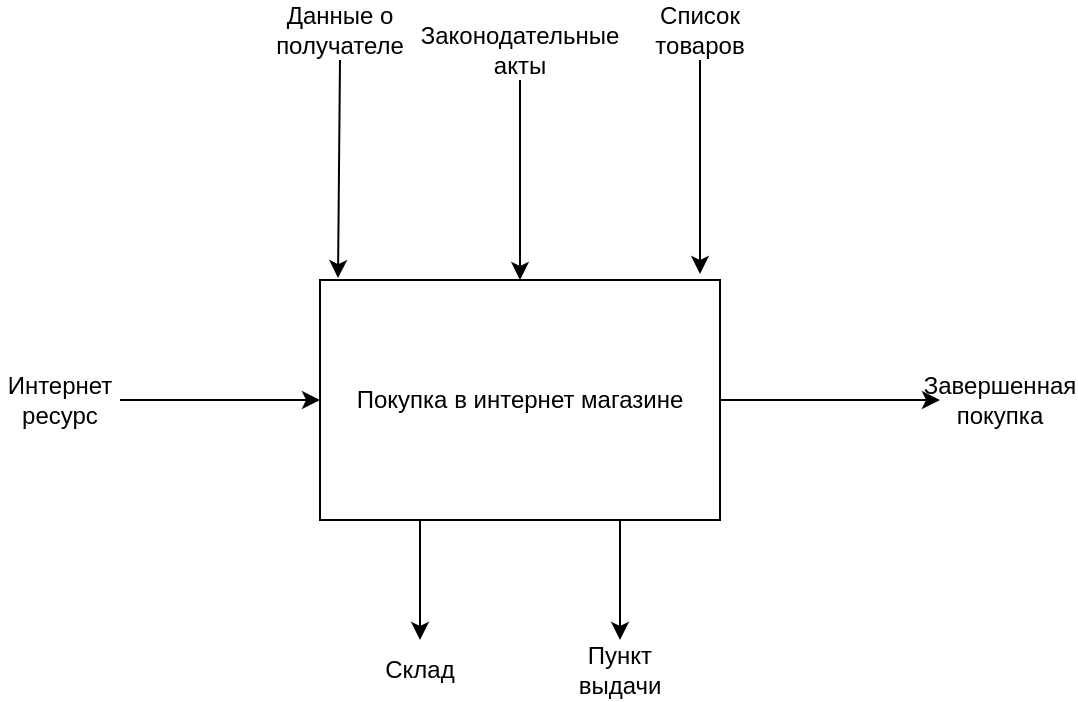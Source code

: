 <mxfile version="23.1.5" type="device" pages="7">
  <diagram name="Страница — 1" id="sG0rOF42NPcL3b9nKbMM">
    <mxGraphModel dx="954" dy="674" grid="1" gridSize="10" guides="1" tooltips="1" connect="1" arrows="1" fold="1" page="1" pageScale="1" pageWidth="827" pageHeight="1169" math="0" shadow="0">
      <root>
        <mxCell id="0" />
        <mxCell id="1" parent="0" />
        <mxCell id="MUXa23H2kUHQtUJH377p-12" style="edgeStyle=orthogonalEdgeStyle;rounded=0;orthogonalLoop=1;jettySize=auto;html=1;exitX=0.25;exitY=1;exitDx=0;exitDy=0;entryX=0.5;entryY=0;entryDx=0;entryDy=0;" parent="1" source="MUXa23H2kUHQtUJH377p-1" target="MUXa23H2kUHQtUJH377p-5" edge="1">
          <mxGeometry relative="1" as="geometry" />
        </mxCell>
        <mxCell id="MUXa23H2kUHQtUJH377p-17" style="edgeStyle=orthogonalEdgeStyle;rounded=0;orthogonalLoop=1;jettySize=auto;html=1;exitX=0.75;exitY=1;exitDx=0;exitDy=0;entryX=0.5;entryY=0;entryDx=0;entryDy=0;" parent="1" source="MUXa23H2kUHQtUJH377p-1" target="MUXa23H2kUHQtUJH377p-16" edge="1">
          <mxGeometry relative="1" as="geometry" />
        </mxCell>
        <mxCell id="MUXa23H2kUHQtUJH377p-19" style="edgeStyle=orthogonalEdgeStyle;rounded=0;orthogonalLoop=1;jettySize=auto;html=1;exitX=1;exitY=0.5;exitDx=0;exitDy=0;entryX=0;entryY=0.5;entryDx=0;entryDy=0;" parent="1" source="MUXa23H2kUHQtUJH377p-1" target="MUXa23H2kUHQtUJH377p-18" edge="1">
          <mxGeometry relative="1" as="geometry" />
        </mxCell>
        <mxCell id="MUXa23H2kUHQtUJH377p-1" value="Покупка в интернет магазине" style="rounded=0;whiteSpace=wrap;html=1;" parent="1" vertex="1">
          <mxGeometry x="270" y="260" width="200" height="120" as="geometry" />
        </mxCell>
        <mxCell id="MUXa23H2kUHQtUJH377p-2" value="" style="endArrow=classic;html=1;rounded=0;exitX=0.5;exitY=1;exitDx=0;exitDy=0;entryX=0.95;entryY=-0.025;entryDx=0;entryDy=0;entryPerimeter=0;" parent="1" source="MUXa23H2kUHQtUJH377p-3" target="MUXa23H2kUHQtUJH377p-1" edge="1">
          <mxGeometry width="50" height="50" relative="1" as="geometry">
            <mxPoint x="460" y="170" as="sourcePoint" />
            <mxPoint x="600" y="170" as="targetPoint" />
          </mxGeometry>
        </mxCell>
        <mxCell id="MUXa23H2kUHQtUJH377p-3" value="Список товаров" style="text;html=1;align=center;verticalAlign=middle;whiteSpace=wrap;rounded=0;" parent="1" vertex="1">
          <mxGeometry x="430" y="120" width="60" height="30" as="geometry" />
        </mxCell>
        <mxCell id="MUXa23H2kUHQtUJH377p-5" value="Склад" style="text;html=1;align=center;verticalAlign=middle;whiteSpace=wrap;rounded=0;" parent="1" vertex="1">
          <mxGeometry x="290" y="440" width="60" height="30" as="geometry" />
        </mxCell>
        <mxCell id="MUXa23H2kUHQtUJH377p-8" value="" style="endArrow=classic;html=1;rounded=0;exitX=0.5;exitY=1;exitDx=0;exitDy=0;entryX=0.045;entryY=-0.008;entryDx=0;entryDy=0;entryPerimeter=0;" parent="1" source="MUXa23H2kUHQtUJH377p-9" target="MUXa23H2kUHQtUJH377p-1" edge="1">
          <mxGeometry width="50" height="50" relative="1" as="geometry">
            <mxPoint x="210" y="210" as="sourcePoint" />
            <mxPoint x="350" y="210" as="targetPoint" />
          </mxGeometry>
        </mxCell>
        <mxCell id="MUXa23H2kUHQtUJH377p-9" value="Данные о получателе" style="text;html=1;align=center;verticalAlign=middle;whiteSpace=wrap;rounded=0;" parent="1" vertex="1">
          <mxGeometry x="250" y="120" width="60" height="30" as="geometry" />
        </mxCell>
        <mxCell id="MUXa23H2kUHQtUJH377p-14" value="Законодательные акты" style="text;html=1;align=center;verticalAlign=middle;whiteSpace=wrap;rounded=0;" parent="1" vertex="1">
          <mxGeometry x="340" y="130" width="60" height="30" as="geometry" />
        </mxCell>
        <mxCell id="MUXa23H2kUHQtUJH377p-15" style="edgeStyle=orthogonalEdgeStyle;rounded=0;orthogonalLoop=1;jettySize=auto;html=1;exitX=0.5;exitY=1;exitDx=0;exitDy=0;entryX=0.5;entryY=0;entryDx=0;entryDy=0;" parent="1" source="MUXa23H2kUHQtUJH377p-14" target="MUXa23H2kUHQtUJH377p-1" edge="1">
          <mxGeometry relative="1" as="geometry">
            <mxPoint x="300" y="260" as="targetPoint" />
          </mxGeometry>
        </mxCell>
        <mxCell id="MUXa23H2kUHQtUJH377p-16" value="Пункт выдачи" style="text;html=1;align=center;verticalAlign=middle;whiteSpace=wrap;rounded=0;" parent="1" vertex="1">
          <mxGeometry x="390" y="440" width="60" height="30" as="geometry" />
        </mxCell>
        <mxCell id="MUXa23H2kUHQtUJH377p-18" value="Завершенная покупка" style="text;html=1;align=center;verticalAlign=middle;whiteSpace=wrap;rounded=0;" parent="1" vertex="1">
          <mxGeometry x="580" y="305" width="60" height="30" as="geometry" />
        </mxCell>
        <mxCell id="MUXa23H2kUHQtUJH377p-21" style="edgeStyle=orthogonalEdgeStyle;rounded=0;orthogonalLoop=1;jettySize=auto;html=1;exitX=1;exitY=0.5;exitDx=0;exitDy=0;entryX=0;entryY=0.5;entryDx=0;entryDy=0;" parent="1" source="MUXa23H2kUHQtUJH377p-20" target="MUXa23H2kUHQtUJH377p-1" edge="1">
          <mxGeometry relative="1" as="geometry" />
        </mxCell>
        <mxCell id="MUXa23H2kUHQtUJH377p-20" value="Интернет ресурс" style="text;html=1;align=center;verticalAlign=middle;whiteSpace=wrap;rounded=0;" parent="1" vertex="1">
          <mxGeometry x="110" y="305" width="60" height="30" as="geometry" />
        </mxCell>
      </root>
    </mxGraphModel>
  </diagram>
  <diagram id="7T93QhD2hqo1IL5PQM4m" name="А0">
    <mxGraphModel dx="954" dy="674" grid="1" gridSize="10" guides="1" tooltips="1" connect="1" arrows="1" fold="1" page="1" pageScale="1" pageWidth="827" pageHeight="1169" math="0" shadow="0">
      <root>
        <mxCell id="0" />
        <mxCell id="1" parent="0" />
        <mxCell id="I7u360n4vH4PX3zv-Jyt-4" style="edgeStyle=orthogonalEdgeStyle;rounded=0;orthogonalLoop=1;jettySize=auto;html=1;" edge="1" parent="1" source="MN0_EktWlQDbtMnL071b-1" target="I7u360n4vH4PX3zv-Jyt-3">
          <mxGeometry relative="1" as="geometry" />
        </mxCell>
        <mxCell id="MN0_EktWlQDbtMnL071b-1" value="Создание интернет магазина" style="rounded=0;whiteSpace=wrap;html=1;" vertex="1" parent="1">
          <mxGeometry x="340" y="310" width="130" height="70" as="geometry" />
        </mxCell>
        <mxCell id="MN0_EktWlQDbtMnL071b-4" style="edgeStyle=orthogonalEdgeStyle;rounded=0;orthogonalLoop=1;jettySize=auto;html=1;" edge="1" parent="1" source="MN0_EktWlQDbtMnL071b-3" target="MN0_EktWlQDbtMnL071b-1">
          <mxGeometry relative="1" as="geometry" />
        </mxCell>
        <mxCell id="MN0_EktWlQDbtMnL071b-3" value="Клиент" style="text;html=1;align=center;verticalAlign=middle;whiteSpace=wrap;rounded=0;" vertex="1" parent="1">
          <mxGeometry x="210" y="330" width="60" height="30" as="geometry" />
        </mxCell>
        <mxCell id="I7u360n4vH4PX3zv-Jyt-2" style="edgeStyle=orthogonalEdgeStyle;rounded=0;orthogonalLoop=1;jettySize=auto;html=1;" edge="1" parent="1" source="I7u360n4vH4PX3zv-Jyt-1" target="MN0_EktWlQDbtMnL071b-1">
          <mxGeometry relative="1" as="geometry" />
        </mxCell>
        <mxCell id="I7u360n4vH4PX3zv-Jyt-1" value="Техническое задание" style="text;html=1;align=center;verticalAlign=middle;whiteSpace=wrap;rounded=0;" vertex="1" parent="1">
          <mxGeometry x="375" y="200" width="60" height="30" as="geometry" />
        </mxCell>
        <mxCell id="I7u360n4vH4PX3zv-Jyt-3" value="Работающее на сервере веб приложение" style="text;html=1;align=center;verticalAlign=middle;whiteSpace=wrap;rounded=0;" vertex="1" parent="1">
          <mxGeometry x="540" y="330" width="60" height="30" as="geometry" />
        </mxCell>
        <mxCell id="I7u360n4vH4PX3zv-Jyt-5" value="Команда разработчиков" style="text;html=1;align=center;verticalAlign=middle;whiteSpace=wrap;rounded=0;" vertex="1" parent="1">
          <mxGeometry x="327.5" y="410" width="60" height="30" as="geometry" />
        </mxCell>
        <mxCell id="I7u360n4vH4PX3zv-Jyt-9" style="edgeStyle=orthogonalEdgeStyle;rounded=0;orthogonalLoop=1;jettySize=auto;html=1;exitX=0.5;exitY=0;exitDx=0;exitDy=0;entryX=0.5;entryY=1;entryDx=0;entryDy=0;" edge="1" parent="1" source="I7u360n4vH4PX3zv-Jyt-6" target="MN0_EktWlQDbtMnL071b-1">
          <mxGeometry relative="1" as="geometry" />
        </mxCell>
        <mxCell id="I7u360n4vH4PX3zv-Jyt-6" value="Домен" style="text;html=1;align=center;verticalAlign=middle;whiteSpace=wrap;rounded=0;" vertex="1" parent="1">
          <mxGeometry x="375" y="450" width="60" height="30" as="geometry" />
        </mxCell>
        <mxCell id="I7u360n4vH4PX3zv-Jyt-7" value="Сервер" style="text;html=1;align=center;verticalAlign=middle;whiteSpace=wrap;rounded=0;" vertex="1" parent="1">
          <mxGeometry x="414" y="440" width="60" height="20" as="geometry" />
        </mxCell>
        <mxCell id="I7u360n4vH4PX3zv-Jyt-8" style="edgeStyle=orthogonalEdgeStyle;rounded=0;orthogonalLoop=1;jettySize=auto;html=1;exitX=0.5;exitY=0;exitDx=0;exitDy=0;entryX=0.131;entryY=1.029;entryDx=0;entryDy=0;entryPerimeter=0;" edge="1" parent="1" source="I7u360n4vH4PX3zv-Jyt-5" target="MN0_EktWlQDbtMnL071b-1">
          <mxGeometry relative="1" as="geometry" />
        </mxCell>
        <mxCell id="I7u360n4vH4PX3zv-Jyt-10" style="edgeStyle=orthogonalEdgeStyle;rounded=0;orthogonalLoop=1;jettySize=auto;html=1;" edge="1" parent="1" source="I7u360n4vH4PX3zv-Jyt-7">
          <mxGeometry relative="1" as="geometry">
            <mxPoint x="444" y="380" as="targetPoint" />
          </mxGeometry>
        </mxCell>
      </root>
    </mxGraphModel>
  </diagram>
  <diagram id="PyCDssNIw2DghAW2EIXF" name="ТЗ">
    <mxGraphModel dx="954" dy="674" grid="1" gridSize="10" guides="1" tooltips="1" connect="1" arrows="1" fold="1" page="1" pageScale="1" pageWidth="827" pageHeight="1169" math="0" shadow="0">
      <root>
        <mxCell id="0" />
        <mxCell id="1" parent="0" />
        <mxCell id="YC7w2asUCDnCVeQz5ZhJ-7" style="edgeStyle=orthogonalEdgeStyle;rounded=0;orthogonalLoop=1;jettySize=auto;html=1;exitX=1;exitY=0.5;exitDx=0;exitDy=0;entryX=0;entryY=0.5;entryDx=0;entryDy=0;" edge="1" parent="1" source="YC7w2asUCDnCVeQz5ZhJ-1" target="YC7w2asUCDnCVeQz5ZhJ-6">
          <mxGeometry relative="1" as="geometry" />
        </mxCell>
        <mxCell id="YC7w2asUCDnCVeQz5ZhJ-1" value="Создание технического задания" style="rounded=0;whiteSpace=wrap;html=1;" vertex="1" parent="1">
          <mxGeometry x="350" y="320" width="120" height="60" as="geometry" />
        </mxCell>
        <mxCell id="YC7w2asUCDnCVeQz5ZhJ-3" style="edgeStyle=orthogonalEdgeStyle;rounded=0;orthogonalLoop=1;jettySize=auto;html=1;" edge="1" parent="1" source="YC7w2asUCDnCVeQz5ZhJ-2" target="YC7w2asUCDnCVeQz5ZhJ-1">
          <mxGeometry relative="1" as="geometry" />
        </mxCell>
        <mxCell id="YC7w2asUCDnCVeQz5ZhJ-2" value="Идея" style="text;html=1;align=center;verticalAlign=middle;whiteSpace=wrap;rounded=0;" vertex="1" parent="1">
          <mxGeometry x="210" y="335" width="60" height="30" as="geometry" />
        </mxCell>
        <mxCell id="YC7w2asUCDnCVeQz5ZhJ-5" style="edgeStyle=orthogonalEdgeStyle;rounded=0;orthogonalLoop=1;jettySize=auto;html=1;" edge="1" parent="1" source="YC7w2asUCDnCVeQz5ZhJ-4" target="YC7w2asUCDnCVeQz5ZhJ-1">
          <mxGeometry relative="1" as="geometry" />
        </mxCell>
        <mxCell id="YC7w2asUCDnCVeQz5ZhJ-4" value="Спецификации" style="text;html=1;align=center;verticalAlign=middle;whiteSpace=wrap;rounded=0;" vertex="1" parent="1">
          <mxGeometry x="380" y="230" width="60" height="30" as="geometry" />
        </mxCell>
        <mxCell id="YC7w2asUCDnCVeQz5ZhJ-6" value="Техническое задание" style="text;html=1;align=center;verticalAlign=middle;whiteSpace=wrap;rounded=0;" vertex="1" parent="1">
          <mxGeometry x="510" y="335" width="60" height="30" as="geometry" />
        </mxCell>
        <mxCell id="chdzlsD8fTzSjO17S3hF-1" value="Заказчик" style="text;html=1;align=center;verticalAlign=middle;whiteSpace=wrap;rounded=0;" vertex="1" parent="1">
          <mxGeometry x="340" y="420" width="60" height="30" as="geometry" />
        </mxCell>
        <mxCell id="chdzlsD8fTzSjO17S3hF-2" style="edgeStyle=orthogonalEdgeStyle;rounded=0;orthogonalLoop=1;jettySize=auto;html=1;exitX=0.5;exitY=0;exitDx=0;exitDy=0;entryX=0.75;entryY=1;entryDx=0;entryDy=0;" edge="1" parent="1" source="chdzlsD8fTzSjO17S3hF-3">
          <mxGeometry relative="1" as="geometry">
            <mxPoint x="440" y="380" as="targetPoint" />
          </mxGeometry>
        </mxCell>
        <mxCell id="chdzlsD8fTzSjO17S3hF-3" value="Компьютер" style="text;html=1;align=center;verticalAlign=middle;whiteSpace=wrap;rounded=0;" vertex="1" parent="1">
          <mxGeometry x="410" y="420" width="60" height="30" as="geometry" />
        </mxCell>
        <mxCell id="chdzlsD8fTzSjO17S3hF-4" style="edgeStyle=orthogonalEdgeStyle;rounded=0;orthogonalLoop=1;jettySize=auto;html=1;exitX=0.5;exitY=0;exitDx=0;exitDy=0;entryX=0.15;entryY=1.017;entryDx=0;entryDy=0;entryPerimeter=0;" edge="1" parent="1" source="chdzlsD8fTzSjO17S3hF-1">
          <mxGeometry relative="1" as="geometry">
            <mxPoint x="368" y="381" as="targetPoint" />
          </mxGeometry>
        </mxCell>
      </root>
    </mxGraphModel>
  </diagram>
  <diagram id="AI-NLky92oKXz_i893Rm" name="Поиск команды">
    <mxGraphModel dx="954" dy="674" grid="1" gridSize="10" guides="1" tooltips="1" connect="1" arrows="1" fold="1" page="1" pageScale="1" pageWidth="827" pageHeight="1169" math="0" shadow="0">
      <root>
        <mxCell id="0" />
        <mxCell id="1" parent="0" />
        <mxCell id="DQriCM_q2D_32bTZ1f1Y-2" style="edgeStyle=orthogonalEdgeStyle;rounded=0;orthogonalLoop=1;jettySize=auto;html=1;" edge="1" parent="1" source="lzS6MJbOu34mE-cEpHMp-1" target="DQriCM_q2D_32bTZ1f1Y-1">
          <mxGeometry relative="1" as="geometry" />
        </mxCell>
        <mxCell id="lzS6MJbOu34mE-cEpHMp-1" value="Поиск команды разработчиков" style="rounded=0;whiteSpace=wrap;html=1;" vertex="1" parent="1">
          <mxGeometry x="350" y="320" width="120" height="60" as="geometry" />
        </mxCell>
        <mxCell id="lzS6MJbOu34mE-cEpHMp-3" value="Техническое задание" style="text;html=1;align=center;verticalAlign=middle;whiteSpace=wrap;rounded=0;" vertex="1" parent="1">
          <mxGeometry x="200" y="335" width="60" height="30" as="geometry" />
        </mxCell>
        <mxCell id="lzS6MJbOu34mE-cEpHMp-7" style="edgeStyle=orthogonalEdgeStyle;rounded=0;orthogonalLoop=1;jettySize=auto;html=1;" edge="1" parent="1" source="lzS6MJbOu34mE-cEpHMp-3">
          <mxGeometry relative="1" as="geometry">
            <mxPoint x="350" y="350" as="targetPoint" />
          </mxGeometry>
        </mxCell>
        <mxCell id="lzS6MJbOu34mE-cEpHMp-11" style="edgeStyle=orthogonalEdgeStyle;rounded=0;orthogonalLoop=1;jettySize=auto;html=1;entryX=0.25;entryY=1;entryDx=0;entryDy=0;" edge="1" parent="1" source="lzS6MJbOu34mE-cEpHMp-8" target="lzS6MJbOu34mE-cEpHMp-1">
          <mxGeometry relative="1" as="geometry" />
        </mxCell>
        <mxCell id="lzS6MJbOu34mE-cEpHMp-8" value="Рекрутер" style="text;html=1;align=center;verticalAlign=middle;whiteSpace=wrap;rounded=0;" vertex="1" parent="1">
          <mxGeometry x="350" y="420" width="60" height="30" as="geometry" />
        </mxCell>
        <mxCell id="lzS6MJbOu34mE-cEpHMp-9" value="Юрист" style="text;html=1;align=center;verticalAlign=middle;whiteSpace=wrap;rounded=0;" vertex="1" parent="1">
          <mxGeometry x="430" y="420" width="60" height="30" as="geometry" />
        </mxCell>
        <mxCell id="lzS6MJbOu34mE-cEpHMp-13" style="edgeStyle=orthogonalEdgeStyle;rounded=0;orthogonalLoop=1;jettySize=auto;html=1;entryX=0.5;entryY=0;entryDx=0;entryDy=0;" edge="1" parent="1" source="lzS6MJbOu34mE-cEpHMp-10" target="lzS6MJbOu34mE-cEpHMp-1">
          <mxGeometry relative="1" as="geometry" />
        </mxCell>
        <mxCell id="lzS6MJbOu34mE-cEpHMp-10" value="Трудовой кодекс РФ" style="text;html=1;align=center;verticalAlign=middle;whiteSpace=wrap;rounded=0;" vertex="1" parent="1">
          <mxGeometry x="375" y="250" width="70" height="30" as="geometry" />
        </mxCell>
        <mxCell id="lzS6MJbOu34mE-cEpHMp-12" style="edgeStyle=orthogonalEdgeStyle;rounded=0;orthogonalLoop=1;jettySize=auto;html=1;entryX=0.917;entryY=1;entryDx=0;entryDy=0;entryPerimeter=0;" edge="1" parent="1" source="lzS6MJbOu34mE-cEpHMp-9" target="lzS6MJbOu34mE-cEpHMp-1">
          <mxGeometry relative="1" as="geometry" />
        </mxCell>
        <mxCell id="DQriCM_q2D_32bTZ1f1Y-1" value="Договор найма" style="text;html=1;align=center;verticalAlign=middle;whiteSpace=wrap;rounded=0;" vertex="1" parent="1">
          <mxGeometry x="540" y="335" width="60" height="30" as="geometry" />
        </mxCell>
      </root>
    </mxGraphModel>
  </diagram>
  <diagram id="13w4tOtB9CydlWovUXFL" name="Деплой">
    <mxGraphModel dx="954" dy="674" grid="1" gridSize="10" guides="1" tooltips="1" connect="1" arrows="1" fold="1" page="1" pageScale="1" pageWidth="827" pageHeight="1169" math="0" shadow="0">
      <root>
        <mxCell id="0" />
        <mxCell id="1" parent="0" />
        <mxCell id="hMdVCz0BIfcQY0uHDuCm-9" style="edgeStyle=orthogonalEdgeStyle;rounded=0;orthogonalLoop=1;jettySize=auto;html=1;exitX=1;exitY=0.5;exitDx=0;exitDy=0;" edge="1" parent="1" source="hMdVCz0BIfcQY0uHDuCm-1" target="hMdVCz0BIfcQY0uHDuCm-7">
          <mxGeometry relative="1" as="geometry" />
        </mxCell>
        <mxCell id="hMdVCz0BIfcQY0uHDuCm-1" value="Деплой веб приложения на сервер" style="rounded=0;whiteSpace=wrap;html=1;" vertex="1" parent="1">
          <mxGeometry x="350" y="320" width="120" height="60" as="geometry" />
        </mxCell>
        <mxCell id="hMdVCz0BIfcQY0uHDuCm-8" style="edgeStyle=orthogonalEdgeStyle;rounded=0;orthogonalLoop=1;jettySize=auto;html=1;entryX=0;entryY=0.5;entryDx=0;entryDy=0;" edge="1" parent="1" source="hMdVCz0BIfcQY0uHDuCm-3" target="hMdVCz0BIfcQY0uHDuCm-1">
          <mxGeometry relative="1" as="geometry" />
        </mxCell>
        <mxCell id="hMdVCz0BIfcQY0uHDuCm-3" value="Работающее локально веб приложение" style="text;html=1;align=center;verticalAlign=middle;whiteSpace=wrap;rounded=0;" vertex="1" parent="1">
          <mxGeometry x="130" y="335" width="150" height="30" as="geometry" />
        </mxCell>
        <mxCell id="hMdVCz0BIfcQY0uHDuCm-4" value="Домен" style="text;html=1;align=center;verticalAlign=middle;whiteSpace=wrap;rounded=0;" vertex="1" parent="1">
          <mxGeometry x="330" y="440" width="60" height="30" as="geometry" />
        </mxCell>
        <mxCell id="1d_ngvOGM8eA3j8KIFis-3" style="edgeStyle=orthogonalEdgeStyle;rounded=0;orthogonalLoop=1;jettySize=auto;html=1;entryX=1;entryY=1;entryDx=0;entryDy=0;" edge="1" parent="1" source="hMdVCz0BIfcQY0uHDuCm-5" target="hMdVCz0BIfcQY0uHDuCm-1">
          <mxGeometry relative="1" as="geometry" />
        </mxCell>
        <mxCell id="hMdVCz0BIfcQY0uHDuCm-5" value="Сервер" style="text;html=1;align=center;verticalAlign=middle;whiteSpace=wrap;rounded=0;" vertex="1" parent="1">
          <mxGeometry x="440" y="440" width="60" height="30" as="geometry" />
        </mxCell>
        <mxCell id="1d_ngvOGM8eA3j8KIFis-2" style="edgeStyle=orthogonalEdgeStyle;rounded=0;orthogonalLoop=1;jettySize=auto;html=1;exitX=0.5;exitY=0;exitDx=0;exitDy=0;entryX=0.5;entryY=1;entryDx=0;entryDy=0;" edge="1" parent="1" source="hMdVCz0BIfcQY0uHDuCm-6" target="hMdVCz0BIfcQY0uHDuCm-1">
          <mxGeometry relative="1" as="geometry" />
        </mxCell>
        <mxCell id="hMdVCz0BIfcQY0uHDuCm-6" value="Девопс инженер" style="text;html=1;align=center;verticalAlign=middle;whiteSpace=wrap;rounded=0;" vertex="1" parent="1">
          <mxGeometry x="380" y="480" width="60" height="30" as="geometry" />
        </mxCell>
        <mxCell id="hMdVCz0BIfcQY0uHDuCm-7" value="Работающее на сервере веб приложение" style="text;html=1;align=center;verticalAlign=middle;whiteSpace=wrap;rounded=0;" vertex="1" parent="1">
          <mxGeometry x="540" y="335" width="160" height="30" as="geometry" />
        </mxCell>
        <mxCell id="1d_ngvOGM8eA3j8KIFis-1" style="edgeStyle=orthogonalEdgeStyle;rounded=0;orthogonalLoop=1;jettySize=auto;html=1;entryX=0.083;entryY=1;entryDx=0;entryDy=0;entryPerimeter=0;" edge="1" parent="1" source="hMdVCz0BIfcQY0uHDuCm-4" target="hMdVCz0BIfcQY0uHDuCm-1">
          <mxGeometry relative="1" as="geometry" />
        </mxCell>
      </root>
    </mxGraphModel>
  </diagram>
  <diagram name="Разработка" id="ZJJFkuaGAlgMdcwL9D1p">
    <mxGraphModel dx="954" dy="674" grid="1" gridSize="10" guides="1" tooltips="1" connect="1" arrows="1" fold="1" page="1" pageScale="1" pageWidth="827" pageHeight="1169" math="0" shadow="0">
      <root>
        <mxCell id="xAO7PaKdxcyajQvijJwG-0" />
        <mxCell id="xAO7PaKdxcyajQvijJwG-1" parent="xAO7PaKdxcyajQvijJwG-0" />
        <mxCell id="xAO7PaKdxcyajQvijJwG-2" style="edgeStyle=orthogonalEdgeStyle;rounded=0;orthogonalLoop=1;jettySize=auto;html=1;" edge="1" parent="xAO7PaKdxcyajQvijJwG-1" source="xAO7PaKdxcyajQvijJwG-3" target="xAO7PaKdxcyajQvijJwG-8">
          <mxGeometry relative="1" as="geometry" />
        </mxCell>
        <mxCell id="xAO7PaKdxcyajQvijJwG-3" value="Разработка интернет магазина" style="rounded=0;whiteSpace=wrap;html=1;" vertex="1" parent="xAO7PaKdxcyajQvijJwG-1">
          <mxGeometry x="340" y="310" width="130" height="70" as="geometry" />
        </mxCell>
        <mxCell id="xAO7PaKdxcyajQvijJwG-4" style="edgeStyle=orthogonalEdgeStyle;rounded=0;orthogonalLoop=1;jettySize=auto;html=1;" edge="1" parent="xAO7PaKdxcyajQvijJwG-1" source="xAO7PaKdxcyajQvijJwG-5" target="xAO7PaKdxcyajQvijJwG-3">
          <mxGeometry relative="1" as="geometry" />
        </mxCell>
        <mxCell id="xAO7PaKdxcyajQvijJwG-5" value="Команда разработчиков" style="text;html=1;align=center;verticalAlign=middle;whiteSpace=wrap;rounded=0;" vertex="1" parent="xAO7PaKdxcyajQvijJwG-1">
          <mxGeometry x="210" y="330" width="60" height="30" as="geometry" />
        </mxCell>
        <mxCell id="xAO7PaKdxcyajQvijJwG-6" style="edgeStyle=orthogonalEdgeStyle;rounded=0;orthogonalLoop=1;jettySize=auto;html=1;" edge="1" parent="xAO7PaKdxcyajQvijJwG-1" source="xAO7PaKdxcyajQvijJwG-7" target="xAO7PaKdxcyajQvijJwG-3">
          <mxGeometry relative="1" as="geometry" />
        </mxCell>
        <mxCell id="xAO7PaKdxcyajQvijJwG-7" value="Техническое задание" style="text;html=1;align=center;verticalAlign=middle;whiteSpace=wrap;rounded=0;" vertex="1" parent="xAO7PaKdxcyajQvijJwG-1">
          <mxGeometry x="375" y="230" width="60" height="30" as="geometry" />
        </mxCell>
        <mxCell id="xAO7PaKdxcyajQvijJwG-8" value="Интернет магазин, запущенный локально" style="text;html=1;align=center;verticalAlign=middle;whiteSpace=wrap;rounded=0;" vertex="1" parent="xAO7PaKdxcyajQvijJwG-1">
          <mxGeometry x="540" y="330" width="100" height="30" as="geometry" />
        </mxCell>
        <mxCell id="S0v47-JENDvFdvDp4Bc7-5" style="edgeStyle=orthogonalEdgeStyle;rounded=0;orthogonalLoop=1;jettySize=auto;html=1;entryX=0.25;entryY=1;entryDx=0;entryDy=0;" edge="1" parent="xAO7PaKdxcyajQvijJwG-1" source="t7g9cAGFqSilu8tzwCsV-0" target="xAO7PaKdxcyajQvijJwG-3">
          <mxGeometry relative="1" as="geometry" />
        </mxCell>
        <mxCell id="t7g9cAGFqSilu8tzwCsV-0" value="Среда разработки" style="text;html=1;align=center;verticalAlign=middle;whiteSpace=wrap;rounded=0;" vertex="1" parent="xAO7PaKdxcyajQvijJwG-1">
          <mxGeometry x="315" y="420" width="60" height="30" as="geometry" />
        </mxCell>
        <mxCell id="S0v47-JENDvFdvDp4Bc7-6" style="edgeStyle=orthogonalEdgeStyle;rounded=0;orthogonalLoop=1;jettySize=auto;html=1;entryX=0.75;entryY=1;entryDx=0;entryDy=0;" edge="1" parent="xAO7PaKdxcyajQvijJwG-1" source="S0v47-JENDvFdvDp4Bc7-0" target="xAO7PaKdxcyajQvijJwG-3">
          <mxGeometry relative="1" as="geometry" />
        </mxCell>
        <mxCell id="S0v47-JENDvFdvDp4Bc7-0" value="Персональные компьютеры" style="text;html=1;align=center;verticalAlign=middle;whiteSpace=wrap;rounded=0;" vertex="1" parent="xAO7PaKdxcyajQvijJwG-1">
          <mxGeometry x="430" y="430" width="60" height="30" as="geometry" />
        </mxCell>
      </root>
    </mxGraphModel>
  </diagram>
  <diagram id="RUPI9qfztZhT3-HEg1sF" name="Общая схема">
    <mxGraphModel dx="954" dy="674" grid="1" gridSize="10" guides="1" tooltips="1" connect="1" arrows="1" fold="1" page="1" pageScale="1" pageWidth="827" pageHeight="1169" math="0" shadow="0">
      <root>
        <mxCell id="0" />
        <mxCell id="1" parent="0" />
        <mxCell id="a20JsfxWpEAyhd1e6vQU-5" style="edgeStyle=orthogonalEdgeStyle;rounded=0;orthogonalLoop=1;jettySize=auto;html=1;exitX=1;exitY=0.5;exitDx=0;exitDy=0;entryX=0;entryY=0.5;entryDx=0;entryDy=0;" edge="1" parent="1" source="a20JsfxWpEAyhd1e6vQU-1" target="a20JsfxWpEAyhd1e6vQU-2">
          <mxGeometry relative="1" as="geometry" />
        </mxCell>
        <mxCell id="a20JsfxWpEAyhd1e6vQU-1" value="Создание техническоого задания" style="rounded=0;whiteSpace=wrap;html=1;" vertex="1" parent="1">
          <mxGeometry x="480" y="380" width="120" height="60" as="geometry" />
        </mxCell>
        <mxCell id="a20JsfxWpEAyhd1e6vQU-6" style="edgeStyle=orthogonalEdgeStyle;rounded=0;orthogonalLoop=1;jettySize=auto;html=1;entryX=0;entryY=0.5;entryDx=0;entryDy=0;" edge="1" parent="1" source="a20JsfxWpEAyhd1e6vQU-2" target="a20JsfxWpEAyhd1e6vQU-3">
          <mxGeometry relative="1" as="geometry" />
        </mxCell>
        <mxCell id="a20JsfxWpEAyhd1e6vQU-2" value="Поиск команды разработчиков" style="rounded=0;whiteSpace=wrap;html=1;" vertex="1" parent="1">
          <mxGeometry x="690" y="455" width="120" height="60" as="geometry" />
        </mxCell>
        <mxCell id="a20JsfxWpEAyhd1e6vQU-7" style="edgeStyle=orthogonalEdgeStyle;rounded=0;orthogonalLoop=1;jettySize=auto;html=1;entryX=0;entryY=0.5;entryDx=0;entryDy=0;" edge="1" parent="1" source="a20JsfxWpEAyhd1e6vQU-3" target="a20JsfxWpEAyhd1e6vQU-4">
          <mxGeometry relative="1" as="geometry" />
        </mxCell>
        <mxCell id="a20JsfxWpEAyhd1e6vQU-3" value="Разработка интернет магазина" style="rounded=0;whiteSpace=wrap;html=1;" vertex="1" parent="1">
          <mxGeometry x="890" y="510" width="120" height="60" as="geometry" />
        </mxCell>
        <mxCell id="bnie85gi-Iz6TKlZ7I9B-2" style="edgeStyle=orthogonalEdgeStyle;rounded=0;orthogonalLoop=1;jettySize=auto;html=1;exitX=1;exitY=0.5;exitDx=0;exitDy=0;" edge="1" parent="1" source="a20JsfxWpEAyhd1e6vQU-4" target="bnie85gi-Iz6TKlZ7I9B-3">
          <mxGeometry relative="1" as="geometry">
            <mxPoint x="1270" y="410" as="targetPoint" />
          </mxGeometry>
        </mxCell>
        <mxCell id="a20JsfxWpEAyhd1e6vQU-4" value="Деплой интернет магазина на сервер" style="rounded=0;whiteSpace=wrap;html=1;" vertex="1" parent="1">
          <mxGeometry x="1087" y="540" width="120" height="60" as="geometry" />
        </mxCell>
        <mxCell id="a20JsfxWpEAyhd1e6vQU-9" style="edgeStyle=orthogonalEdgeStyle;rounded=0;orthogonalLoop=1;jettySize=auto;html=1;exitX=1;exitY=0.5;exitDx=0;exitDy=0;entryX=0;entryY=0.5;entryDx=0;entryDy=0;" edge="1" parent="1" target="a20JsfxWpEAyhd1e6vQU-1">
          <mxGeometry relative="1" as="geometry">
            <mxPoint x="440" y="410" as="sourcePoint" />
          </mxGeometry>
        </mxCell>
        <mxCell id="a20JsfxWpEAyhd1e6vQU-8" value="Идея" style="text;html=1;align=center;verticalAlign=middle;whiteSpace=wrap;rounded=0;" vertex="1" parent="1">
          <mxGeometry x="384" y="395" width="60" height="30" as="geometry" />
        </mxCell>
        <mxCell id="a20JsfxWpEAyhd1e6vQU-10" value="Техническое задание" style="text;html=1;align=center;verticalAlign=middle;whiteSpace=wrap;rounded=0;" vertex="1" parent="1">
          <mxGeometry x="620" y="370" width="60" height="30" as="geometry" />
        </mxCell>
        <mxCell id="UZEemV0jvj1ZlQxp2p5E-2" style="edgeStyle=orthogonalEdgeStyle;rounded=0;orthogonalLoop=1;jettySize=auto;html=1;entryX=0.5;entryY=0;entryDx=0;entryDy=0;" edge="1" parent="1" source="UZEemV0jvj1ZlQxp2p5E-1" target="a20JsfxWpEAyhd1e6vQU-1">
          <mxGeometry relative="1" as="geometry" />
        </mxCell>
        <mxCell id="UZEemV0jvj1ZlQxp2p5E-1" value="Спецификации" style="text;html=1;align=center;verticalAlign=middle;whiteSpace=wrap;rounded=0;" vertex="1" parent="1">
          <mxGeometry x="510" y="300" width="60" height="30" as="geometry" />
        </mxCell>
        <mxCell id="FfH7lNj8HcjRBw3X-U7--2" style="edgeStyle=orthogonalEdgeStyle;rounded=0;orthogonalLoop=1;jettySize=auto;html=1;" edge="1" parent="1" source="FfH7lNj8HcjRBw3X-U7--1" target="a20JsfxWpEAyhd1e6vQU-2">
          <mxGeometry relative="1" as="geometry" />
        </mxCell>
        <mxCell id="FfH7lNj8HcjRBw3X-U7--1" value="Трудовой кодекс РФ" style="text;html=1;align=center;verticalAlign=middle;whiteSpace=wrap;rounded=0;" vertex="1" parent="1">
          <mxGeometry x="715" y="380" width="70" height="30" as="geometry" />
        </mxCell>
        <mxCell id="jB8zSJLNHL6Kpeo3p8Nr-11" style="edgeStyle=orthogonalEdgeStyle;rounded=0;orthogonalLoop=1;jettySize=auto;html=1;exitX=0.5;exitY=0;exitDx=0;exitDy=0;entryX=0.25;entryY=1;entryDx=0;entryDy=0;" edge="1" parent="1" source="VDZefsGVRt5Gate5nN-o-1" target="a20JsfxWpEAyhd1e6vQU-2">
          <mxGeometry relative="1" as="geometry" />
        </mxCell>
        <mxCell id="VDZefsGVRt5Gate5nN-o-1" value="Рекрутер" style="text;html=1;align=center;verticalAlign=middle;whiteSpace=wrap;rounded=0;" vertex="1" parent="1">
          <mxGeometry x="690" y="570" width="60" height="30" as="geometry" />
        </mxCell>
        <mxCell id="jB8zSJLNHL6Kpeo3p8Nr-12" style="edgeStyle=orthogonalEdgeStyle;rounded=0;orthogonalLoop=1;jettySize=auto;html=1;exitX=0.5;exitY=0;exitDx=0;exitDy=0;entryX=0.75;entryY=1;entryDx=0;entryDy=0;" edge="1" parent="1" source="DjiinJZ44WuVb32fisVp-1" target="a20JsfxWpEAyhd1e6vQU-2">
          <mxGeometry relative="1" as="geometry" />
        </mxCell>
        <mxCell id="DjiinJZ44WuVb32fisVp-1" value="Юрист" style="text;html=1;align=center;verticalAlign=middle;whiteSpace=wrap;rounded=0;" vertex="1" parent="1">
          <mxGeometry x="750" y="570" width="60" height="30" as="geometry" />
        </mxCell>
        <mxCell id="DjiinJZ44WuVb32fisVp-4" value="Догвор найма комманды" style="text;html=1;align=center;verticalAlign=middle;whiteSpace=wrap;rounded=0;" vertex="1" parent="1">
          <mxGeometry x="824" y="440" width="60" height="30" as="geometry" />
        </mxCell>
        <mxCell id="nY9MJKp4yo8sklZicrYz-2" style="edgeStyle=orthogonalEdgeStyle;rounded=0;orthogonalLoop=1;jettySize=auto;html=1;entryX=0.5;entryY=0;entryDx=0;entryDy=0;" edge="1" parent="1" source="nY9MJKp4yo8sklZicrYz-1" target="a20JsfxWpEAyhd1e6vQU-3">
          <mxGeometry relative="1" as="geometry" />
        </mxCell>
        <mxCell id="nY9MJKp4yo8sklZicrYz-1" value="Техническое задание" style="text;html=1;align=center;verticalAlign=middle;whiteSpace=wrap;rounded=0;" vertex="1" parent="1">
          <mxGeometry x="920" y="440" width="60" height="30" as="geometry" />
        </mxCell>
        <mxCell id="7IR_mUhYiewLP6xC93k5-1" value="Домен" style="text;html=1;align=center;verticalAlign=middle;whiteSpace=wrap;rounded=0;" vertex="1" parent="1">
          <mxGeometry x="1070" y="640" width="60" height="30" as="geometry" />
        </mxCell>
        <mxCell id="7IR_mUhYiewLP6xC93k5-7" style="edgeStyle=orthogonalEdgeStyle;rounded=0;orthogonalLoop=1;jettySize=auto;html=1;exitX=0.5;exitY=0;exitDx=0;exitDy=0;entryX=1;entryY=1;entryDx=0;entryDy=0;" edge="1" parent="1" source="7IR_mUhYiewLP6xC93k5-2" target="a20JsfxWpEAyhd1e6vQU-4">
          <mxGeometry relative="1" as="geometry" />
        </mxCell>
        <mxCell id="7IR_mUhYiewLP6xC93k5-2" value="Сервер" style="text;html=1;align=center;verticalAlign=middle;whiteSpace=wrap;rounded=0;" vertex="1" parent="1">
          <mxGeometry x="1177" y="650" width="60" height="30" as="geometry" />
        </mxCell>
        <mxCell id="7IR_mUhYiewLP6xC93k5-5" style="edgeStyle=orthogonalEdgeStyle;rounded=0;orthogonalLoop=1;jettySize=auto;html=1;exitX=0.5;exitY=0;exitDx=0;exitDy=0;entryX=0.5;entryY=1;entryDx=0;entryDy=0;" edge="1" parent="1" source="7IR_mUhYiewLP6xC93k5-3" target="a20JsfxWpEAyhd1e6vQU-4">
          <mxGeometry relative="1" as="geometry" />
        </mxCell>
        <mxCell id="7IR_mUhYiewLP6xC93k5-3" value="Девопс инженер" style="text;html=1;align=center;verticalAlign=middle;whiteSpace=wrap;rounded=0;" vertex="1" parent="1">
          <mxGeometry x="1117" y="680" width="60" height="30" as="geometry" />
        </mxCell>
        <mxCell id="bnie85gi-Iz6TKlZ7I9B-1" value="Интернет магазин, запущенный локально" style="text;html=1;align=center;verticalAlign=middle;whiteSpace=wrap;rounded=0;" vertex="1" parent="1">
          <mxGeometry x="1000" y="480" width="100" height="30" as="geometry" />
        </mxCell>
        <mxCell id="bnie85gi-Iz6TKlZ7I9B-3" value="Работающее на сервере веб приложение" style="text;html=1;align=center;verticalAlign=middle;whiteSpace=wrap;rounded=0;" vertex="1" parent="1">
          <mxGeometry x="1280" y="555" width="60" height="30" as="geometry" />
        </mxCell>
        <mxCell id="jB8zSJLNHL6Kpeo3p8Nr-1" value="Заказчик" style="text;html=1;align=center;verticalAlign=middle;whiteSpace=wrap;rounded=0;" vertex="1" parent="1">
          <mxGeometry x="470" y="480" width="60" height="30" as="geometry" />
        </mxCell>
        <mxCell id="jB8zSJLNHL6Kpeo3p8Nr-6" style="edgeStyle=orthogonalEdgeStyle;rounded=0;orthogonalLoop=1;jettySize=auto;html=1;exitX=0.5;exitY=0;exitDx=0;exitDy=0;entryX=0.75;entryY=1;entryDx=0;entryDy=0;" edge="1" parent="1" source="jB8zSJLNHL6Kpeo3p8Nr-2" target="a20JsfxWpEAyhd1e6vQU-1">
          <mxGeometry relative="1" as="geometry" />
        </mxCell>
        <mxCell id="jB8zSJLNHL6Kpeo3p8Nr-2" value="Компьютер" style="text;html=1;align=center;verticalAlign=middle;whiteSpace=wrap;rounded=0;" vertex="1" parent="1">
          <mxGeometry x="540" y="480" width="60" height="30" as="geometry" />
        </mxCell>
        <mxCell id="jB8zSJLNHL6Kpeo3p8Nr-8" style="edgeStyle=orthogonalEdgeStyle;rounded=0;orthogonalLoop=1;jettySize=auto;html=1;entryX=0.25;entryY=1;entryDx=0;entryDy=0;" edge="1" parent="1" source="jB8zSJLNHL6Kpeo3p8Nr-3" target="a20JsfxWpEAyhd1e6vQU-3">
          <mxGeometry relative="1" as="geometry" />
        </mxCell>
        <mxCell id="jB8zSJLNHL6Kpeo3p8Nr-3" value="Среда разработки" style="text;html=1;align=center;verticalAlign=middle;whiteSpace=wrap;rounded=0;" vertex="1" parent="1">
          <mxGeometry x="890" y="620" width="60" height="30" as="geometry" />
        </mxCell>
        <mxCell id="jB8zSJLNHL6Kpeo3p8Nr-5" style="edgeStyle=orthogonalEdgeStyle;rounded=0;orthogonalLoop=1;jettySize=auto;html=1;exitX=0.5;exitY=0;exitDx=0;exitDy=0;entryX=0.15;entryY=1.017;entryDx=0;entryDy=0;entryPerimeter=0;" edge="1" parent="1" source="jB8zSJLNHL6Kpeo3p8Nr-1" target="a20JsfxWpEAyhd1e6vQU-1">
          <mxGeometry relative="1" as="geometry" />
        </mxCell>
        <mxCell id="jB8zSJLNHL6Kpeo3p8Nr-10" style="edgeStyle=orthogonalEdgeStyle;rounded=0;orthogonalLoop=1;jettySize=auto;html=1;entryX=0.75;entryY=1;entryDx=0;entryDy=0;" edge="1" parent="1" source="jB8zSJLNHL6Kpeo3p8Nr-9" target="a20JsfxWpEAyhd1e6vQU-3">
          <mxGeometry relative="1" as="geometry" />
        </mxCell>
        <mxCell id="jB8zSJLNHL6Kpeo3p8Nr-9" value="Персональные компьютеры" style="text;html=1;align=center;verticalAlign=middle;whiteSpace=wrap;rounded=0;" vertex="1" parent="1">
          <mxGeometry x="950" y="660" width="60" height="30" as="geometry" />
        </mxCell>
        <mxCell id="jB8zSJLNHL6Kpeo3p8Nr-13" style="edgeStyle=orthogonalEdgeStyle;rounded=0;orthogonalLoop=1;jettySize=auto;html=1;exitX=0.5;exitY=0;exitDx=0;exitDy=0;entryX=0.108;entryY=1.05;entryDx=0;entryDy=0;entryPerimeter=0;" edge="1" parent="1" source="7IR_mUhYiewLP6xC93k5-1" target="a20JsfxWpEAyhd1e6vQU-4">
          <mxGeometry relative="1" as="geometry" />
        </mxCell>
      </root>
    </mxGraphModel>
  </diagram>
</mxfile>
